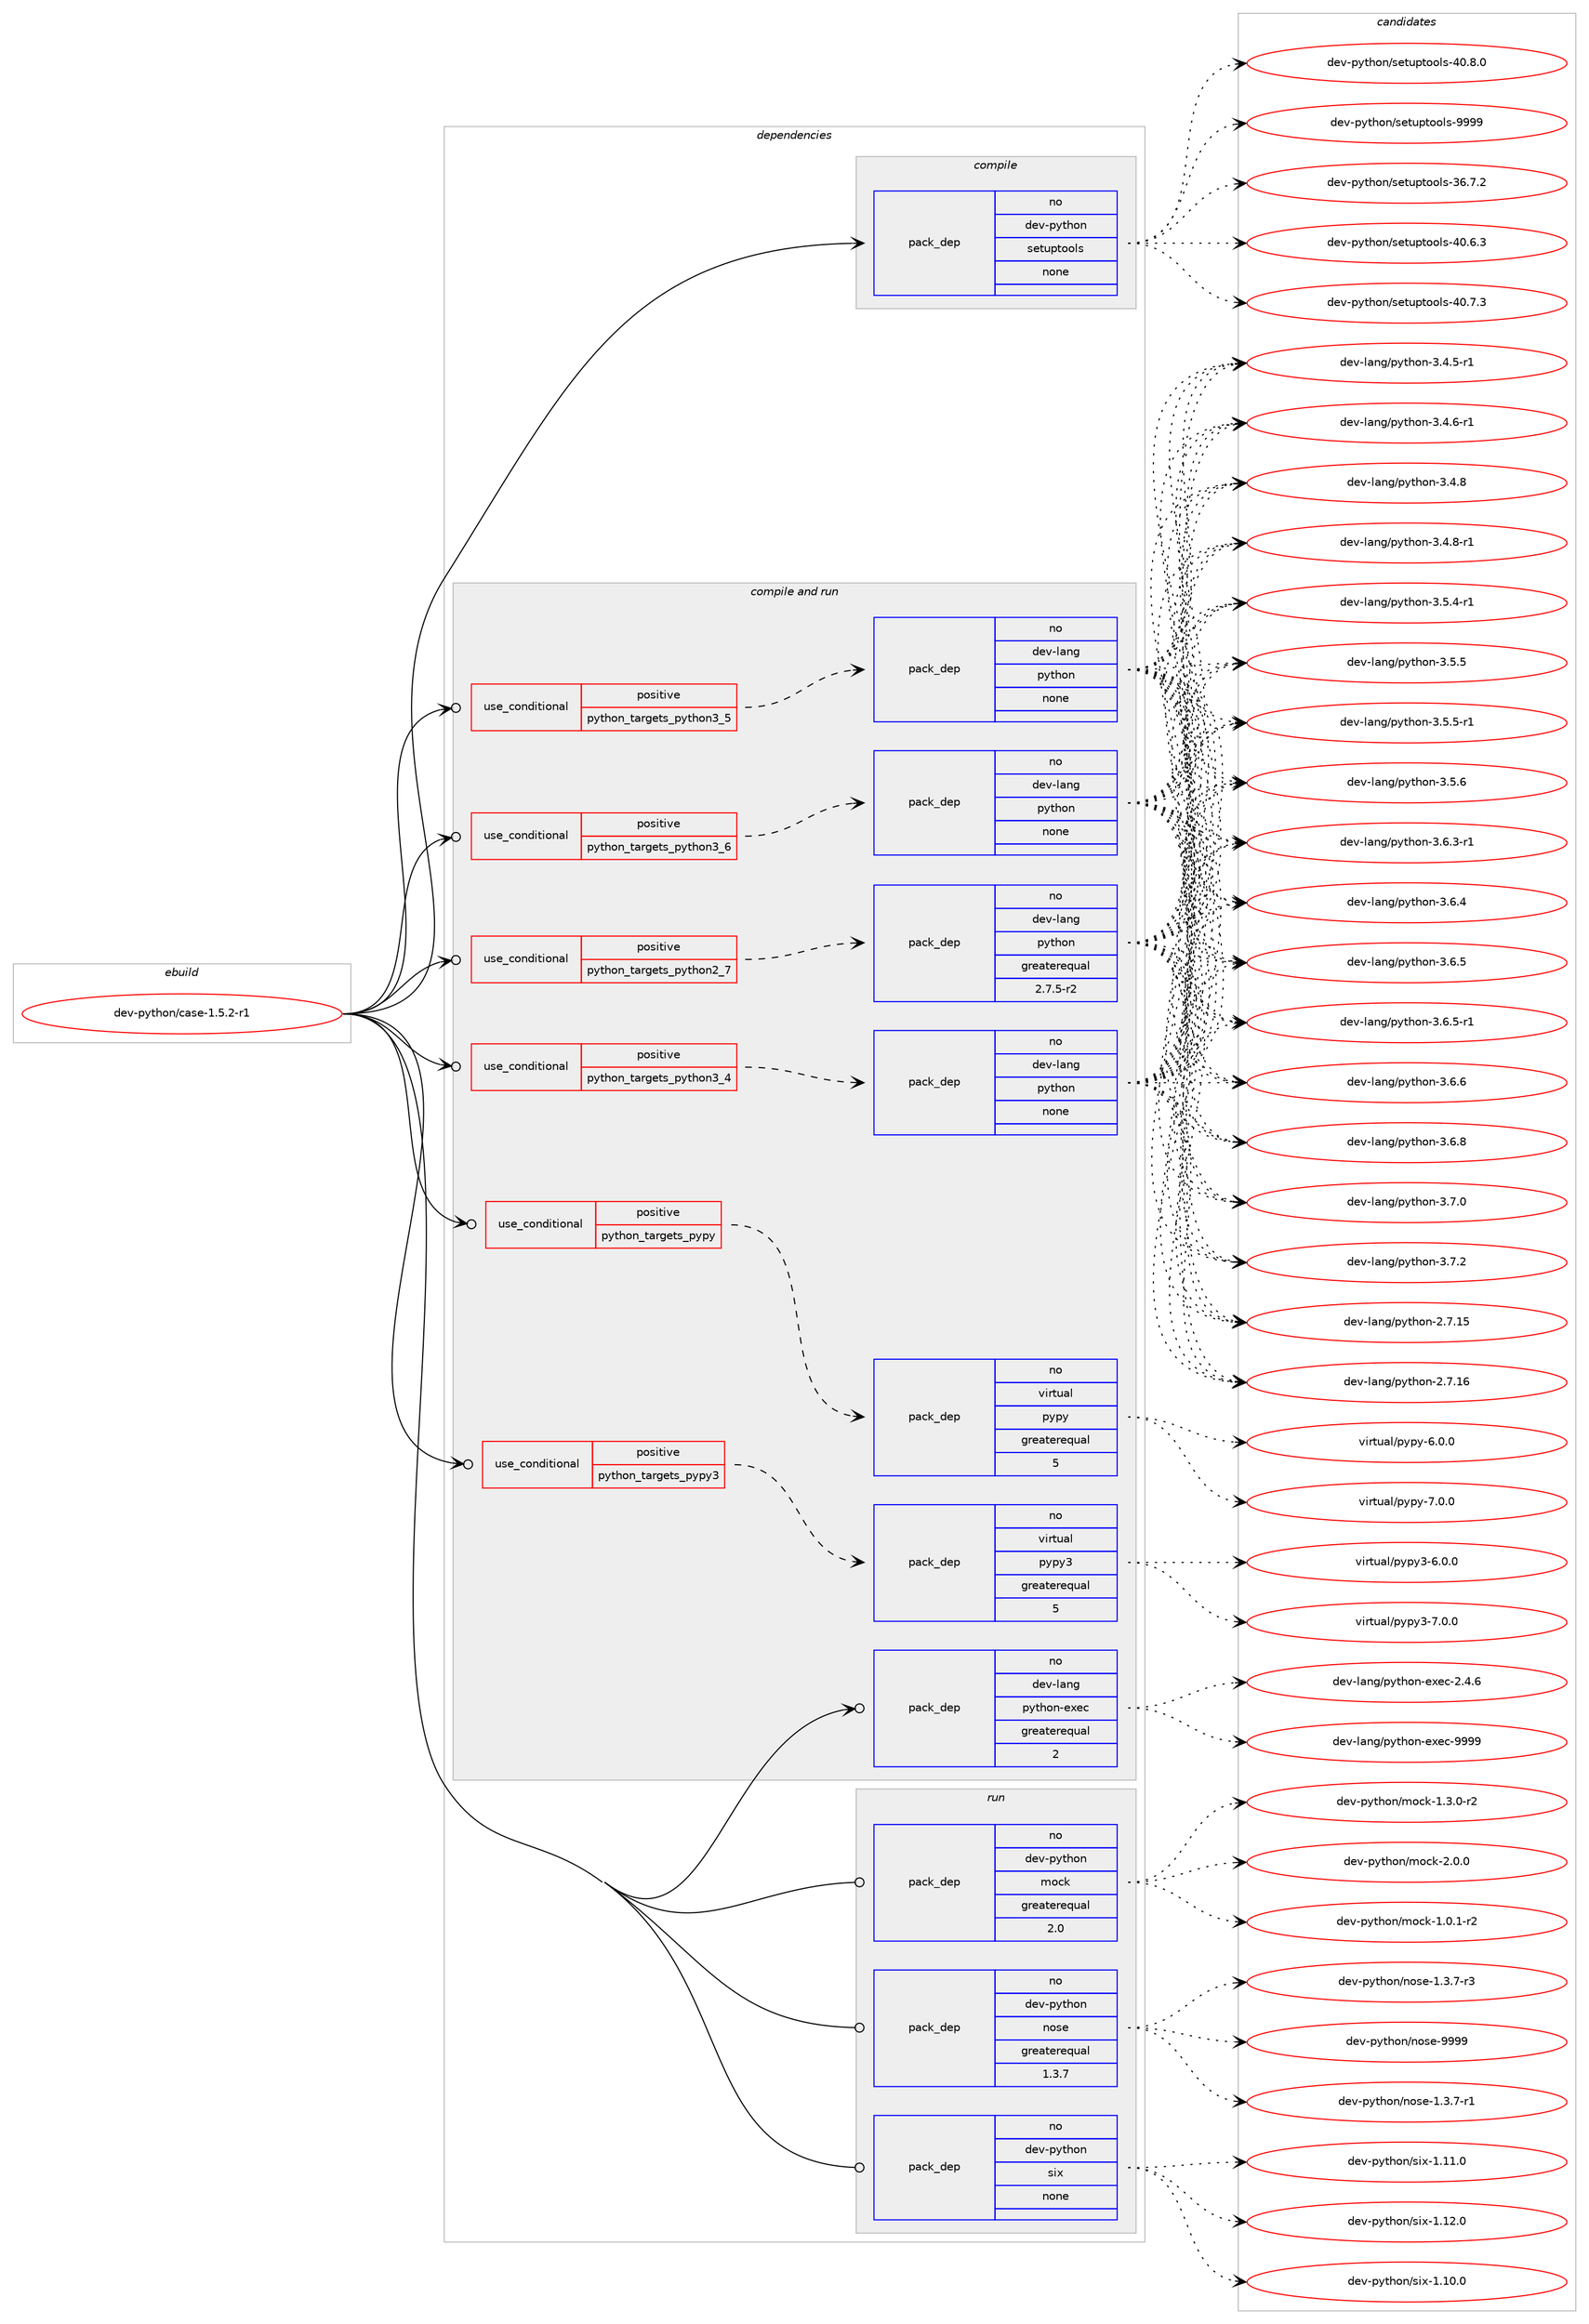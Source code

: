 digraph prolog {

# *************
# Graph options
# *************

newrank=true;
concentrate=true;
compound=true;
graph [rankdir=LR,fontname=Helvetica,fontsize=10,ranksep=1.5];#, ranksep=2.5, nodesep=0.2];
edge  [arrowhead=vee];
node  [fontname=Helvetica,fontsize=10];

# **********
# The ebuild
# **********

subgraph cluster_leftcol {
color=gray;
rank=same;
label=<<i>ebuild</i>>;
id [label="dev-python/case-1.5.2-r1", color=red, width=4, href="../dev-python/case-1.5.2-r1.svg"];
}

# ****************
# The dependencies
# ****************

subgraph cluster_midcol {
color=gray;
label=<<i>dependencies</i>>;
subgraph cluster_compile {
fillcolor="#eeeeee";
style=filled;
label=<<i>compile</i>>;
subgraph pack1007129 {
dependency1402430 [label=<<TABLE BORDER="0" CELLBORDER="1" CELLSPACING="0" CELLPADDING="4" WIDTH="220"><TR><TD ROWSPAN="6" CELLPADDING="30">pack_dep</TD></TR><TR><TD WIDTH="110">no</TD></TR><TR><TD>dev-python</TD></TR><TR><TD>setuptools</TD></TR><TR><TD>none</TD></TR><TR><TD></TD></TR></TABLE>>, shape=none, color=blue];
}
id:e -> dependency1402430:w [weight=20,style="solid",arrowhead="vee"];
}
subgraph cluster_compileandrun {
fillcolor="#eeeeee";
style=filled;
label=<<i>compile and run</i>>;
subgraph cond372066 {
dependency1402431 [label=<<TABLE BORDER="0" CELLBORDER="1" CELLSPACING="0" CELLPADDING="4"><TR><TD ROWSPAN="3" CELLPADDING="10">use_conditional</TD></TR><TR><TD>positive</TD></TR><TR><TD>python_targets_pypy</TD></TR></TABLE>>, shape=none, color=red];
subgraph pack1007130 {
dependency1402432 [label=<<TABLE BORDER="0" CELLBORDER="1" CELLSPACING="0" CELLPADDING="4" WIDTH="220"><TR><TD ROWSPAN="6" CELLPADDING="30">pack_dep</TD></TR><TR><TD WIDTH="110">no</TD></TR><TR><TD>virtual</TD></TR><TR><TD>pypy</TD></TR><TR><TD>greaterequal</TD></TR><TR><TD>5</TD></TR></TABLE>>, shape=none, color=blue];
}
dependency1402431:e -> dependency1402432:w [weight=20,style="dashed",arrowhead="vee"];
}
id:e -> dependency1402431:w [weight=20,style="solid",arrowhead="odotvee"];
subgraph cond372067 {
dependency1402433 [label=<<TABLE BORDER="0" CELLBORDER="1" CELLSPACING="0" CELLPADDING="4"><TR><TD ROWSPAN="3" CELLPADDING="10">use_conditional</TD></TR><TR><TD>positive</TD></TR><TR><TD>python_targets_pypy3</TD></TR></TABLE>>, shape=none, color=red];
subgraph pack1007131 {
dependency1402434 [label=<<TABLE BORDER="0" CELLBORDER="1" CELLSPACING="0" CELLPADDING="4" WIDTH="220"><TR><TD ROWSPAN="6" CELLPADDING="30">pack_dep</TD></TR><TR><TD WIDTH="110">no</TD></TR><TR><TD>virtual</TD></TR><TR><TD>pypy3</TD></TR><TR><TD>greaterequal</TD></TR><TR><TD>5</TD></TR></TABLE>>, shape=none, color=blue];
}
dependency1402433:e -> dependency1402434:w [weight=20,style="dashed",arrowhead="vee"];
}
id:e -> dependency1402433:w [weight=20,style="solid",arrowhead="odotvee"];
subgraph cond372068 {
dependency1402435 [label=<<TABLE BORDER="0" CELLBORDER="1" CELLSPACING="0" CELLPADDING="4"><TR><TD ROWSPAN="3" CELLPADDING="10">use_conditional</TD></TR><TR><TD>positive</TD></TR><TR><TD>python_targets_python2_7</TD></TR></TABLE>>, shape=none, color=red];
subgraph pack1007132 {
dependency1402436 [label=<<TABLE BORDER="0" CELLBORDER="1" CELLSPACING="0" CELLPADDING="4" WIDTH="220"><TR><TD ROWSPAN="6" CELLPADDING="30">pack_dep</TD></TR><TR><TD WIDTH="110">no</TD></TR><TR><TD>dev-lang</TD></TR><TR><TD>python</TD></TR><TR><TD>greaterequal</TD></TR><TR><TD>2.7.5-r2</TD></TR></TABLE>>, shape=none, color=blue];
}
dependency1402435:e -> dependency1402436:w [weight=20,style="dashed",arrowhead="vee"];
}
id:e -> dependency1402435:w [weight=20,style="solid",arrowhead="odotvee"];
subgraph cond372069 {
dependency1402437 [label=<<TABLE BORDER="0" CELLBORDER="1" CELLSPACING="0" CELLPADDING="4"><TR><TD ROWSPAN="3" CELLPADDING="10">use_conditional</TD></TR><TR><TD>positive</TD></TR><TR><TD>python_targets_python3_4</TD></TR></TABLE>>, shape=none, color=red];
subgraph pack1007133 {
dependency1402438 [label=<<TABLE BORDER="0" CELLBORDER="1" CELLSPACING="0" CELLPADDING="4" WIDTH="220"><TR><TD ROWSPAN="6" CELLPADDING="30">pack_dep</TD></TR><TR><TD WIDTH="110">no</TD></TR><TR><TD>dev-lang</TD></TR><TR><TD>python</TD></TR><TR><TD>none</TD></TR><TR><TD></TD></TR></TABLE>>, shape=none, color=blue];
}
dependency1402437:e -> dependency1402438:w [weight=20,style="dashed",arrowhead="vee"];
}
id:e -> dependency1402437:w [weight=20,style="solid",arrowhead="odotvee"];
subgraph cond372070 {
dependency1402439 [label=<<TABLE BORDER="0" CELLBORDER="1" CELLSPACING="0" CELLPADDING="4"><TR><TD ROWSPAN="3" CELLPADDING="10">use_conditional</TD></TR><TR><TD>positive</TD></TR><TR><TD>python_targets_python3_5</TD></TR></TABLE>>, shape=none, color=red];
subgraph pack1007134 {
dependency1402440 [label=<<TABLE BORDER="0" CELLBORDER="1" CELLSPACING="0" CELLPADDING="4" WIDTH="220"><TR><TD ROWSPAN="6" CELLPADDING="30">pack_dep</TD></TR><TR><TD WIDTH="110">no</TD></TR><TR><TD>dev-lang</TD></TR><TR><TD>python</TD></TR><TR><TD>none</TD></TR><TR><TD></TD></TR></TABLE>>, shape=none, color=blue];
}
dependency1402439:e -> dependency1402440:w [weight=20,style="dashed",arrowhead="vee"];
}
id:e -> dependency1402439:w [weight=20,style="solid",arrowhead="odotvee"];
subgraph cond372071 {
dependency1402441 [label=<<TABLE BORDER="0" CELLBORDER="1" CELLSPACING="0" CELLPADDING="4"><TR><TD ROWSPAN="3" CELLPADDING="10">use_conditional</TD></TR><TR><TD>positive</TD></TR><TR><TD>python_targets_python3_6</TD></TR></TABLE>>, shape=none, color=red];
subgraph pack1007135 {
dependency1402442 [label=<<TABLE BORDER="0" CELLBORDER="1" CELLSPACING="0" CELLPADDING="4" WIDTH="220"><TR><TD ROWSPAN="6" CELLPADDING="30">pack_dep</TD></TR><TR><TD WIDTH="110">no</TD></TR><TR><TD>dev-lang</TD></TR><TR><TD>python</TD></TR><TR><TD>none</TD></TR><TR><TD></TD></TR></TABLE>>, shape=none, color=blue];
}
dependency1402441:e -> dependency1402442:w [weight=20,style="dashed",arrowhead="vee"];
}
id:e -> dependency1402441:w [weight=20,style="solid",arrowhead="odotvee"];
subgraph pack1007136 {
dependency1402443 [label=<<TABLE BORDER="0" CELLBORDER="1" CELLSPACING="0" CELLPADDING="4" WIDTH="220"><TR><TD ROWSPAN="6" CELLPADDING="30">pack_dep</TD></TR><TR><TD WIDTH="110">no</TD></TR><TR><TD>dev-lang</TD></TR><TR><TD>python-exec</TD></TR><TR><TD>greaterequal</TD></TR><TR><TD>2</TD></TR></TABLE>>, shape=none, color=blue];
}
id:e -> dependency1402443:w [weight=20,style="solid",arrowhead="odotvee"];
}
subgraph cluster_run {
fillcolor="#eeeeee";
style=filled;
label=<<i>run</i>>;
subgraph pack1007137 {
dependency1402444 [label=<<TABLE BORDER="0" CELLBORDER="1" CELLSPACING="0" CELLPADDING="4" WIDTH="220"><TR><TD ROWSPAN="6" CELLPADDING="30">pack_dep</TD></TR><TR><TD WIDTH="110">no</TD></TR><TR><TD>dev-python</TD></TR><TR><TD>mock</TD></TR><TR><TD>greaterequal</TD></TR><TR><TD>2.0</TD></TR></TABLE>>, shape=none, color=blue];
}
id:e -> dependency1402444:w [weight=20,style="solid",arrowhead="odot"];
subgraph pack1007138 {
dependency1402445 [label=<<TABLE BORDER="0" CELLBORDER="1" CELLSPACING="0" CELLPADDING="4" WIDTH="220"><TR><TD ROWSPAN="6" CELLPADDING="30">pack_dep</TD></TR><TR><TD WIDTH="110">no</TD></TR><TR><TD>dev-python</TD></TR><TR><TD>nose</TD></TR><TR><TD>greaterequal</TD></TR><TR><TD>1.3.7</TD></TR></TABLE>>, shape=none, color=blue];
}
id:e -> dependency1402445:w [weight=20,style="solid",arrowhead="odot"];
subgraph pack1007139 {
dependency1402446 [label=<<TABLE BORDER="0" CELLBORDER="1" CELLSPACING="0" CELLPADDING="4" WIDTH="220"><TR><TD ROWSPAN="6" CELLPADDING="30">pack_dep</TD></TR><TR><TD WIDTH="110">no</TD></TR><TR><TD>dev-python</TD></TR><TR><TD>six</TD></TR><TR><TD>none</TD></TR><TR><TD></TD></TR></TABLE>>, shape=none, color=blue];
}
id:e -> dependency1402446:w [weight=20,style="solid",arrowhead="odot"];
}
}

# **************
# The candidates
# **************

subgraph cluster_choices {
rank=same;
color=gray;
label=<<i>candidates</i>>;

subgraph choice1007129 {
color=black;
nodesep=1;
choice100101118451121211161041111104711510111611711211611111110811545515446554650 [label="dev-python/setuptools-36.7.2", color=red, width=4,href="../dev-python/setuptools-36.7.2.svg"];
choice100101118451121211161041111104711510111611711211611111110811545524846544651 [label="dev-python/setuptools-40.6.3", color=red, width=4,href="../dev-python/setuptools-40.6.3.svg"];
choice100101118451121211161041111104711510111611711211611111110811545524846554651 [label="dev-python/setuptools-40.7.3", color=red, width=4,href="../dev-python/setuptools-40.7.3.svg"];
choice100101118451121211161041111104711510111611711211611111110811545524846564648 [label="dev-python/setuptools-40.8.0", color=red, width=4,href="../dev-python/setuptools-40.8.0.svg"];
choice10010111845112121116104111110471151011161171121161111111081154557575757 [label="dev-python/setuptools-9999", color=red, width=4,href="../dev-python/setuptools-9999.svg"];
dependency1402430:e -> choice100101118451121211161041111104711510111611711211611111110811545515446554650:w [style=dotted,weight="100"];
dependency1402430:e -> choice100101118451121211161041111104711510111611711211611111110811545524846544651:w [style=dotted,weight="100"];
dependency1402430:e -> choice100101118451121211161041111104711510111611711211611111110811545524846554651:w [style=dotted,weight="100"];
dependency1402430:e -> choice100101118451121211161041111104711510111611711211611111110811545524846564648:w [style=dotted,weight="100"];
dependency1402430:e -> choice10010111845112121116104111110471151011161171121161111111081154557575757:w [style=dotted,weight="100"];
}
subgraph choice1007130 {
color=black;
nodesep=1;
choice1181051141161179710847112121112121455446484648 [label="virtual/pypy-6.0.0", color=red, width=4,href="../virtual/pypy-6.0.0.svg"];
choice1181051141161179710847112121112121455546484648 [label="virtual/pypy-7.0.0", color=red, width=4,href="../virtual/pypy-7.0.0.svg"];
dependency1402432:e -> choice1181051141161179710847112121112121455446484648:w [style=dotted,weight="100"];
dependency1402432:e -> choice1181051141161179710847112121112121455546484648:w [style=dotted,weight="100"];
}
subgraph choice1007131 {
color=black;
nodesep=1;
choice118105114116117971084711212111212151455446484648 [label="virtual/pypy3-6.0.0", color=red, width=4,href="../virtual/pypy3-6.0.0.svg"];
choice118105114116117971084711212111212151455546484648 [label="virtual/pypy3-7.0.0", color=red, width=4,href="../virtual/pypy3-7.0.0.svg"];
dependency1402434:e -> choice118105114116117971084711212111212151455446484648:w [style=dotted,weight="100"];
dependency1402434:e -> choice118105114116117971084711212111212151455546484648:w [style=dotted,weight="100"];
}
subgraph choice1007132 {
color=black;
nodesep=1;
choice10010111845108971101034711212111610411111045504655464953 [label="dev-lang/python-2.7.15", color=red, width=4,href="../dev-lang/python-2.7.15.svg"];
choice10010111845108971101034711212111610411111045504655464954 [label="dev-lang/python-2.7.16", color=red, width=4,href="../dev-lang/python-2.7.16.svg"];
choice1001011184510897110103471121211161041111104551465246534511449 [label="dev-lang/python-3.4.5-r1", color=red, width=4,href="../dev-lang/python-3.4.5-r1.svg"];
choice1001011184510897110103471121211161041111104551465246544511449 [label="dev-lang/python-3.4.6-r1", color=red, width=4,href="../dev-lang/python-3.4.6-r1.svg"];
choice100101118451089711010347112121116104111110455146524656 [label="dev-lang/python-3.4.8", color=red, width=4,href="../dev-lang/python-3.4.8.svg"];
choice1001011184510897110103471121211161041111104551465246564511449 [label="dev-lang/python-3.4.8-r1", color=red, width=4,href="../dev-lang/python-3.4.8-r1.svg"];
choice1001011184510897110103471121211161041111104551465346524511449 [label="dev-lang/python-3.5.4-r1", color=red, width=4,href="../dev-lang/python-3.5.4-r1.svg"];
choice100101118451089711010347112121116104111110455146534653 [label="dev-lang/python-3.5.5", color=red, width=4,href="../dev-lang/python-3.5.5.svg"];
choice1001011184510897110103471121211161041111104551465346534511449 [label="dev-lang/python-3.5.5-r1", color=red, width=4,href="../dev-lang/python-3.5.5-r1.svg"];
choice100101118451089711010347112121116104111110455146534654 [label="dev-lang/python-3.5.6", color=red, width=4,href="../dev-lang/python-3.5.6.svg"];
choice1001011184510897110103471121211161041111104551465446514511449 [label="dev-lang/python-3.6.3-r1", color=red, width=4,href="../dev-lang/python-3.6.3-r1.svg"];
choice100101118451089711010347112121116104111110455146544652 [label="dev-lang/python-3.6.4", color=red, width=4,href="../dev-lang/python-3.6.4.svg"];
choice100101118451089711010347112121116104111110455146544653 [label="dev-lang/python-3.6.5", color=red, width=4,href="../dev-lang/python-3.6.5.svg"];
choice1001011184510897110103471121211161041111104551465446534511449 [label="dev-lang/python-3.6.5-r1", color=red, width=4,href="../dev-lang/python-3.6.5-r1.svg"];
choice100101118451089711010347112121116104111110455146544654 [label="dev-lang/python-3.6.6", color=red, width=4,href="../dev-lang/python-3.6.6.svg"];
choice100101118451089711010347112121116104111110455146544656 [label="dev-lang/python-3.6.8", color=red, width=4,href="../dev-lang/python-3.6.8.svg"];
choice100101118451089711010347112121116104111110455146554648 [label="dev-lang/python-3.7.0", color=red, width=4,href="../dev-lang/python-3.7.0.svg"];
choice100101118451089711010347112121116104111110455146554650 [label="dev-lang/python-3.7.2", color=red, width=4,href="../dev-lang/python-3.7.2.svg"];
dependency1402436:e -> choice10010111845108971101034711212111610411111045504655464953:w [style=dotted,weight="100"];
dependency1402436:e -> choice10010111845108971101034711212111610411111045504655464954:w [style=dotted,weight="100"];
dependency1402436:e -> choice1001011184510897110103471121211161041111104551465246534511449:w [style=dotted,weight="100"];
dependency1402436:e -> choice1001011184510897110103471121211161041111104551465246544511449:w [style=dotted,weight="100"];
dependency1402436:e -> choice100101118451089711010347112121116104111110455146524656:w [style=dotted,weight="100"];
dependency1402436:e -> choice1001011184510897110103471121211161041111104551465246564511449:w [style=dotted,weight="100"];
dependency1402436:e -> choice1001011184510897110103471121211161041111104551465346524511449:w [style=dotted,weight="100"];
dependency1402436:e -> choice100101118451089711010347112121116104111110455146534653:w [style=dotted,weight="100"];
dependency1402436:e -> choice1001011184510897110103471121211161041111104551465346534511449:w [style=dotted,weight="100"];
dependency1402436:e -> choice100101118451089711010347112121116104111110455146534654:w [style=dotted,weight="100"];
dependency1402436:e -> choice1001011184510897110103471121211161041111104551465446514511449:w [style=dotted,weight="100"];
dependency1402436:e -> choice100101118451089711010347112121116104111110455146544652:w [style=dotted,weight="100"];
dependency1402436:e -> choice100101118451089711010347112121116104111110455146544653:w [style=dotted,weight="100"];
dependency1402436:e -> choice1001011184510897110103471121211161041111104551465446534511449:w [style=dotted,weight="100"];
dependency1402436:e -> choice100101118451089711010347112121116104111110455146544654:w [style=dotted,weight="100"];
dependency1402436:e -> choice100101118451089711010347112121116104111110455146544656:w [style=dotted,weight="100"];
dependency1402436:e -> choice100101118451089711010347112121116104111110455146554648:w [style=dotted,weight="100"];
dependency1402436:e -> choice100101118451089711010347112121116104111110455146554650:w [style=dotted,weight="100"];
}
subgraph choice1007133 {
color=black;
nodesep=1;
choice10010111845108971101034711212111610411111045504655464953 [label="dev-lang/python-2.7.15", color=red, width=4,href="../dev-lang/python-2.7.15.svg"];
choice10010111845108971101034711212111610411111045504655464954 [label="dev-lang/python-2.7.16", color=red, width=4,href="../dev-lang/python-2.7.16.svg"];
choice1001011184510897110103471121211161041111104551465246534511449 [label="dev-lang/python-3.4.5-r1", color=red, width=4,href="../dev-lang/python-3.4.5-r1.svg"];
choice1001011184510897110103471121211161041111104551465246544511449 [label="dev-lang/python-3.4.6-r1", color=red, width=4,href="../dev-lang/python-3.4.6-r1.svg"];
choice100101118451089711010347112121116104111110455146524656 [label="dev-lang/python-3.4.8", color=red, width=4,href="../dev-lang/python-3.4.8.svg"];
choice1001011184510897110103471121211161041111104551465246564511449 [label="dev-lang/python-3.4.8-r1", color=red, width=4,href="../dev-lang/python-3.4.8-r1.svg"];
choice1001011184510897110103471121211161041111104551465346524511449 [label="dev-lang/python-3.5.4-r1", color=red, width=4,href="../dev-lang/python-3.5.4-r1.svg"];
choice100101118451089711010347112121116104111110455146534653 [label="dev-lang/python-3.5.5", color=red, width=4,href="../dev-lang/python-3.5.5.svg"];
choice1001011184510897110103471121211161041111104551465346534511449 [label="dev-lang/python-3.5.5-r1", color=red, width=4,href="../dev-lang/python-3.5.5-r1.svg"];
choice100101118451089711010347112121116104111110455146534654 [label="dev-lang/python-3.5.6", color=red, width=4,href="../dev-lang/python-3.5.6.svg"];
choice1001011184510897110103471121211161041111104551465446514511449 [label="dev-lang/python-3.6.3-r1", color=red, width=4,href="../dev-lang/python-3.6.3-r1.svg"];
choice100101118451089711010347112121116104111110455146544652 [label="dev-lang/python-3.6.4", color=red, width=4,href="../dev-lang/python-3.6.4.svg"];
choice100101118451089711010347112121116104111110455146544653 [label="dev-lang/python-3.6.5", color=red, width=4,href="../dev-lang/python-3.6.5.svg"];
choice1001011184510897110103471121211161041111104551465446534511449 [label="dev-lang/python-3.6.5-r1", color=red, width=4,href="../dev-lang/python-3.6.5-r1.svg"];
choice100101118451089711010347112121116104111110455146544654 [label="dev-lang/python-3.6.6", color=red, width=4,href="../dev-lang/python-3.6.6.svg"];
choice100101118451089711010347112121116104111110455146544656 [label="dev-lang/python-3.6.8", color=red, width=4,href="../dev-lang/python-3.6.8.svg"];
choice100101118451089711010347112121116104111110455146554648 [label="dev-lang/python-3.7.0", color=red, width=4,href="../dev-lang/python-3.7.0.svg"];
choice100101118451089711010347112121116104111110455146554650 [label="dev-lang/python-3.7.2", color=red, width=4,href="../dev-lang/python-3.7.2.svg"];
dependency1402438:e -> choice10010111845108971101034711212111610411111045504655464953:w [style=dotted,weight="100"];
dependency1402438:e -> choice10010111845108971101034711212111610411111045504655464954:w [style=dotted,weight="100"];
dependency1402438:e -> choice1001011184510897110103471121211161041111104551465246534511449:w [style=dotted,weight="100"];
dependency1402438:e -> choice1001011184510897110103471121211161041111104551465246544511449:w [style=dotted,weight="100"];
dependency1402438:e -> choice100101118451089711010347112121116104111110455146524656:w [style=dotted,weight="100"];
dependency1402438:e -> choice1001011184510897110103471121211161041111104551465246564511449:w [style=dotted,weight="100"];
dependency1402438:e -> choice1001011184510897110103471121211161041111104551465346524511449:w [style=dotted,weight="100"];
dependency1402438:e -> choice100101118451089711010347112121116104111110455146534653:w [style=dotted,weight="100"];
dependency1402438:e -> choice1001011184510897110103471121211161041111104551465346534511449:w [style=dotted,weight="100"];
dependency1402438:e -> choice100101118451089711010347112121116104111110455146534654:w [style=dotted,weight="100"];
dependency1402438:e -> choice1001011184510897110103471121211161041111104551465446514511449:w [style=dotted,weight="100"];
dependency1402438:e -> choice100101118451089711010347112121116104111110455146544652:w [style=dotted,weight="100"];
dependency1402438:e -> choice100101118451089711010347112121116104111110455146544653:w [style=dotted,weight="100"];
dependency1402438:e -> choice1001011184510897110103471121211161041111104551465446534511449:w [style=dotted,weight="100"];
dependency1402438:e -> choice100101118451089711010347112121116104111110455146544654:w [style=dotted,weight="100"];
dependency1402438:e -> choice100101118451089711010347112121116104111110455146544656:w [style=dotted,weight="100"];
dependency1402438:e -> choice100101118451089711010347112121116104111110455146554648:w [style=dotted,weight="100"];
dependency1402438:e -> choice100101118451089711010347112121116104111110455146554650:w [style=dotted,weight="100"];
}
subgraph choice1007134 {
color=black;
nodesep=1;
choice10010111845108971101034711212111610411111045504655464953 [label="dev-lang/python-2.7.15", color=red, width=4,href="../dev-lang/python-2.7.15.svg"];
choice10010111845108971101034711212111610411111045504655464954 [label="dev-lang/python-2.7.16", color=red, width=4,href="../dev-lang/python-2.7.16.svg"];
choice1001011184510897110103471121211161041111104551465246534511449 [label="dev-lang/python-3.4.5-r1", color=red, width=4,href="../dev-lang/python-3.4.5-r1.svg"];
choice1001011184510897110103471121211161041111104551465246544511449 [label="dev-lang/python-3.4.6-r1", color=red, width=4,href="../dev-lang/python-3.4.6-r1.svg"];
choice100101118451089711010347112121116104111110455146524656 [label="dev-lang/python-3.4.8", color=red, width=4,href="../dev-lang/python-3.4.8.svg"];
choice1001011184510897110103471121211161041111104551465246564511449 [label="dev-lang/python-3.4.8-r1", color=red, width=4,href="../dev-lang/python-3.4.8-r1.svg"];
choice1001011184510897110103471121211161041111104551465346524511449 [label="dev-lang/python-3.5.4-r1", color=red, width=4,href="../dev-lang/python-3.5.4-r1.svg"];
choice100101118451089711010347112121116104111110455146534653 [label="dev-lang/python-3.5.5", color=red, width=4,href="../dev-lang/python-3.5.5.svg"];
choice1001011184510897110103471121211161041111104551465346534511449 [label="dev-lang/python-3.5.5-r1", color=red, width=4,href="../dev-lang/python-3.5.5-r1.svg"];
choice100101118451089711010347112121116104111110455146534654 [label="dev-lang/python-3.5.6", color=red, width=4,href="../dev-lang/python-3.5.6.svg"];
choice1001011184510897110103471121211161041111104551465446514511449 [label="dev-lang/python-3.6.3-r1", color=red, width=4,href="../dev-lang/python-3.6.3-r1.svg"];
choice100101118451089711010347112121116104111110455146544652 [label="dev-lang/python-3.6.4", color=red, width=4,href="../dev-lang/python-3.6.4.svg"];
choice100101118451089711010347112121116104111110455146544653 [label="dev-lang/python-3.6.5", color=red, width=4,href="../dev-lang/python-3.6.5.svg"];
choice1001011184510897110103471121211161041111104551465446534511449 [label="dev-lang/python-3.6.5-r1", color=red, width=4,href="../dev-lang/python-3.6.5-r1.svg"];
choice100101118451089711010347112121116104111110455146544654 [label="dev-lang/python-3.6.6", color=red, width=4,href="../dev-lang/python-3.6.6.svg"];
choice100101118451089711010347112121116104111110455146544656 [label="dev-lang/python-3.6.8", color=red, width=4,href="../dev-lang/python-3.6.8.svg"];
choice100101118451089711010347112121116104111110455146554648 [label="dev-lang/python-3.7.0", color=red, width=4,href="../dev-lang/python-3.7.0.svg"];
choice100101118451089711010347112121116104111110455146554650 [label="dev-lang/python-3.7.2", color=red, width=4,href="../dev-lang/python-3.7.2.svg"];
dependency1402440:e -> choice10010111845108971101034711212111610411111045504655464953:w [style=dotted,weight="100"];
dependency1402440:e -> choice10010111845108971101034711212111610411111045504655464954:w [style=dotted,weight="100"];
dependency1402440:e -> choice1001011184510897110103471121211161041111104551465246534511449:w [style=dotted,weight="100"];
dependency1402440:e -> choice1001011184510897110103471121211161041111104551465246544511449:w [style=dotted,weight="100"];
dependency1402440:e -> choice100101118451089711010347112121116104111110455146524656:w [style=dotted,weight="100"];
dependency1402440:e -> choice1001011184510897110103471121211161041111104551465246564511449:w [style=dotted,weight="100"];
dependency1402440:e -> choice1001011184510897110103471121211161041111104551465346524511449:w [style=dotted,weight="100"];
dependency1402440:e -> choice100101118451089711010347112121116104111110455146534653:w [style=dotted,weight="100"];
dependency1402440:e -> choice1001011184510897110103471121211161041111104551465346534511449:w [style=dotted,weight="100"];
dependency1402440:e -> choice100101118451089711010347112121116104111110455146534654:w [style=dotted,weight="100"];
dependency1402440:e -> choice1001011184510897110103471121211161041111104551465446514511449:w [style=dotted,weight="100"];
dependency1402440:e -> choice100101118451089711010347112121116104111110455146544652:w [style=dotted,weight="100"];
dependency1402440:e -> choice100101118451089711010347112121116104111110455146544653:w [style=dotted,weight="100"];
dependency1402440:e -> choice1001011184510897110103471121211161041111104551465446534511449:w [style=dotted,weight="100"];
dependency1402440:e -> choice100101118451089711010347112121116104111110455146544654:w [style=dotted,weight="100"];
dependency1402440:e -> choice100101118451089711010347112121116104111110455146544656:w [style=dotted,weight="100"];
dependency1402440:e -> choice100101118451089711010347112121116104111110455146554648:w [style=dotted,weight="100"];
dependency1402440:e -> choice100101118451089711010347112121116104111110455146554650:w [style=dotted,weight="100"];
}
subgraph choice1007135 {
color=black;
nodesep=1;
choice10010111845108971101034711212111610411111045504655464953 [label="dev-lang/python-2.7.15", color=red, width=4,href="../dev-lang/python-2.7.15.svg"];
choice10010111845108971101034711212111610411111045504655464954 [label="dev-lang/python-2.7.16", color=red, width=4,href="../dev-lang/python-2.7.16.svg"];
choice1001011184510897110103471121211161041111104551465246534511449 [label="dev-lang/python-3.4.5-r1", color=red, width=4,href="../dev-lang/python-3.4.5-r1.svg"];
choice1001011184510897110103471121211161041111104551465246544511449 [label="dev-lang/python-3.4.6-r1", color=red, width=4,href="../dev-lang/python-3.4.6-r1.svg"];
choice100101118451089711010347112121116104111110455146524656 [label="dev-lang/python-3.4.8", color=red, width=4,href="../dev-lang/python-3.4.8.svg"];
choice1001011184510897110103471121211161041111104551465246564511449 [label="dev-lang/python-3.4.8-r1", color=red, width=4,href="../dev-lang/python-3.4.8-r1.svg"];
choice1001011184510897110103471121211161041111104551465346524511449 [label="dev-lang/python-3.5.4-r1", color=red, width=4,href="../dev-lang/python-3.5.4-r1.svg"];
choice100101118451089711010347112121116104111110455146534653 [label="dev-lang/python-3.5.5", color=red, width=4,href="../dev-lang/python-3.5.5.svg"];
choice1001011184510897110103471121211161041111104551465346534511449 [label="dev-lang/python-3.5.5-r1", color=red, width=4,href="../dev-lang/python-3.5.5-r1.svg"];
choice100101118451089711010347112121116104111110455146534654 [label="dev-lang/python-3.5.6", color=red, width=4,href="../dev-lang/python-3.5.6.svg"];
choice1001011184510897110103471121211161041111104551465446514511449 [label="dev-lang/python-3.6.3-r1", color=red, width=4,href="../dev-lang/python-3.6.3-r1.svg"];
choice100101118451089711010347112121116104111110455146544652 [label="dev-lang/python-3.6.4", color=red, width=4,href="../dev-lang/python-3.6.4.svg"];
choice100101118451089711010347112121116104111110455146544653 [label="dev-lang/python-3.6.5", color=red, width=4,href="../dev-lang/python-3.6.5.svg"];
choice1001011184510897110103471121211161041111104551465446534511449 [label="dev-lang/python-3.6.5-r1", color=red, width=4,href="../dev-lang/python-3.6.5-r1.svg"];
choice100101118451089711010347112121116104111110455146544654 [label="dev-lang/python-3.6.6", color=red, width=4,href="../dev-lang/python-3.6.6.svg"];
choice100101118451089711010347112121116104111110455146544656 [label="dev-lang/python-3.6.8", color=red, width=4,href="../dev-lang/python-3.6.8.svg"];
choice100101118451089711010347112121116104111110455146554648 [label="dev-lang/python-3.7.0", color=red, width=4,href="../dev-lang/python-3.7.0.svg"];
choice100101118451089711010347112121116104111110455146554650 [label="dev-lang/python-3.7.2", color=red, width=4,href="../dev-lang/python-3.7.2.svg"];
dependency1402442:e -> choice10010111845108971101034711212111610411111045504655464953:w [style=dotted,weight="100"];
dependency1402442:e -> choice10010111845108971101034711212111610411111045504655464954:w [style=dotted,weight="100"];
dependency1402442:e -> choice1001011184510897110103471121211161041111104551465246534511449:w [style=dotted,weight="100"];
dependency1402442:e -> choice1001011184510897110103471121211161041111104551465246544511449:w [style=dotted,weight="100"];
dependency1402442:e -> choice100101118451089711010347112121116104111110455146524656:w [style=dotted,weight="100"];
dependency1402442:e -> choice1001011184510897110103471121211161041111104551465246564511449:w [style=dotted,weight="100"];
dependency1402442:e -> choice1001011184510897110103471121211161041111104551465346524511449:w [style=dotted,weight="100"];
dependency1402442:e -> choice100101118451089711010347112121116104111110455146534653:w [style=dotted,weight="100"];
dependency1402442:e -> choice1001011184510897110103471121211161041111104551465346534511449:w [style=dotted,weight="100"];
dependency1402442:e -> choice100101118451089711010347112121116104111110455146534654:w [style=dotted,weight="100"];
dependency1402442:e -> choice1001011184510897110103471121211161041111104551465446514511449:w [style=dotted,weight="100"];
dependency1402442:e -> choice100101118451089711010347112121116104111110455146544652:w [style=dotted,weight="100"];
dependency1402442:e -> choice100101118451089711010347112121116104111110455146544653:w [style=dotted,weight="100"];
dependency1402442:e -> choice1001011184510897110103471121211161041111104551465446534511449:w [style=dotted,weight="100"];
dependency1402442:e -> choice100101118451089711010347112121116104111110455146544654:w [style=dotted,weight="100"];
dependency1402442:e -> choice100101118451089711010347112121116104111110455146544656:w [style=dotted,weight="100"];
dependency1402442:e -> choice100101118451089711010347112121116104111110455146554648:w [style=dotted,weight="100"];
dependency1402442:e -> choice100101118451089711010347112121116104111110455146554650:w [style=dotted,weight="100"];
}
subgraph choice1007136 {
color=black;
nodesep=1;
choice1001011184510897110103471121211161041111104510112010199455046524654 [label="dev-lang/python-exec-2.4.6", color=red, width=4,href="../dev-lang/python-exec-2.4.6.svg"];
choice10010111845108971101034711212111610411111045101120101994557575757 [label="dev-lang/python-exec-9999", color=red, width=4,href="../dev-lang/python-exec-9999.svg"];
dependency1402443:e -> choice1001011184510897110103471121211161041111104510112010199455046524654:w [style=dotted,weight="100"];
dependency1402443:e -> choice10010111845108971101034711212111610411111045101120101994557575757:w [style=dotted,weight="100"];
}
subgraph choice1007137 {
color=black;
nodesep=1;
choice1001011184511212111610411111047109111991074549464846494511450 [label="dev-python/mock-1.0.1-r2", color=red, width=4,href="../dev-python/mock-1.0.1-r2.svg"];
choice1001011184511212111610411111047109111991074549465146484511450 [label="dev-python/mock-1.3.0-r2", color=red, width=4,href="../dev-python/mock-1.3.0-r2.svg"];
choice100101118451121211161041111104710911199107455046484648 [label="dev-python/mock-2.0.0", color=red, width=4,href="../dev-python/mock-2.0.0.svg"];
dependency1402444:e -> choice1001011184511212111610411111047109111991074549464846494511450:w [style=dotted,weight="100"];
dependency1402444:e -> choice1001011184511212111610411111047109111991074549465146484511450:w [style=dotted,weight="100"];
dependency1402444:e -> choice100101118451121211161041111104710911199107455046484648:w [style=dotted,weight="100"];
}
subgraph choice1007138 {
color=black;
nodesep=1;
choice10010111845112121116104111110471101111151014549465146554511449 [label="dev-python/nose-1.3.7-r1", color=red, width=4,href="../dev-python/nose-1.3.7-r1.svg"];
choice10010111845112121116104111110471101111151014549465146554511451 [label="dev-python/nose-1.3.7-r3", color=red, width=4,href="../dev-python/nose-1.3.7-r3.svg"];
choice10010111845112121116104111110471101111151014557575757 [label="dev-python/nose-9999", color=red, width=4,href="../dev-python/nose-9999.svg"];
dependency1402445:e -> choice10010111845112121116104111110471101111151014549465146554511449:w [style=dotted,weight="100"];
dependency1402445:e -> choice10010111845112121116104111110471101111151014549465146554511451:w [style=dotted,weight="100"];
dependency1402445:e -> choice10010111845112121116104111110471101111151014557575757:w [style=dotted,weight="100"];
}
subgraph choice1007139 {
color=black;
nodesep=1;
choice100101118451121211161041111104711510512045494649484648 [label="dev-python/six-1.10.0", color=red, width=4,href="../dev-python/six-1.10.0.svg"];
choice100101118451121211161041111104711510512045494649494648 [label="dev-python/six-1.11.0", color=red, width=4,href="../dev-python/six-1.11.0.svg"];
choice100101118451121211161041111104711510512045494649504648 [label="dev-python/six-1.12.0", color=red, width=4,href="../dev-python/six-1.12.0.svg"];
dependency1402446:e -> choice100101118451121211161041111104711510512045494649484648:w [style=dotted,weight="100"];
dependency1402446:e -> choice100101118451121211161041111104711510512045494649494648:w [style=dotted,weight="100"];
dependency1402446:e -> choice100101118451121211161041111104711510512045494649504648:w [style=dotted,weight="100"];
}
}

}
